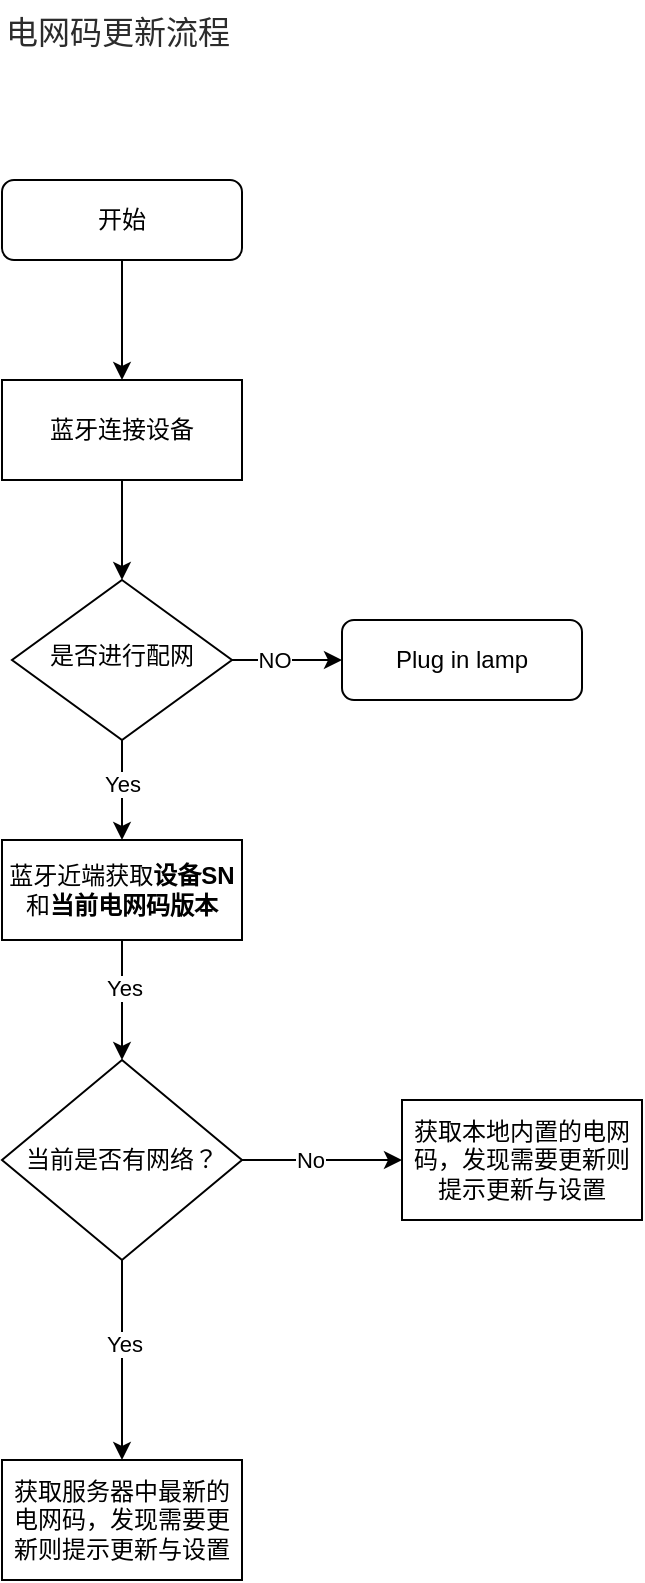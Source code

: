 <mxfile version="22.1.18" type="github">
  <diagram id="C5RBs43oDa-KdzZeNtuy" name="Page-1">
    <mxGraphModel dx="330" dy="174" grid="1" gridSize="10" guides="1" tooltips="1" connect="1" arrows="1" fold="1" page="1" pageScale="1" pageWidth="827" pageHeight="1169" math="0" shadow="0">
      <root>
        <mxCell id="WIyWlLk6GJQsqaUBKTNV-0" />
        <mxCell id="WIyWlLk6GJQsqaUBKTNV-1" parent="WIyWlLk6GJQsqaUBKTNV-0" />
        <mxCell id="jdQJQ-9tftgQsSmui5Pj-9" style="edgeStyle=orthogonalEdgeStyle;rounded=0;orthogonalLoop=1;jettySize=auto;html=1;entryX=0.5;entryY=0;entryDx=0;entryDy=0;" edge="1" parent="WIyWlLk6GJQsqaUBKTNV-1" source="WIyWlLk6GJQsqaUBKTNV-3" target="jdQJQ-9tftgQsSmui5Pj-5">
          <mxGeometry relative="1" as="geometry" />
        </mxCell>
        <mxCell id="WIyWlLk6GJQsqaUBKTNV-3" value="开始" style="rounded=1;whiteSpace=wrap;html=1;fontSize=12;glass=0;strokeWidth=1;shadow=0;" parent="WIyWlLk6GJQsqaUBKTNV-1" vertex="1">
          <mxGeometry x="220" y="170" width="120" height="40" as="geometry" />
        </mxCell>
        <mxCell id="jdQJQ-9tftgQsSmui5Pj-17" style="edgeStyle=orthogonalEdgeStyle;rounded=0;orthogonalLoop=1;jettySize=auto;html=1;entryX=0.5;entryY=0;entryDx=0;entryDy=0;" edge="1" parent="WIyWlLk6GJQsqaUBKTNV-1" source="WIyWlLk6GJQsqaUBKTNV-6" target="jdQJQ-9tftgQsSmui5Pj-10">
          <mxGeometry relative="1" as="geometry" />
        </mxCell>
        <mxCell id="jdQJQ-9tftgQsSmui5Pj-18" value="Yes" style="edgeLabel;html=1;align=center;verticalAlign=middle;resizable=0;points=[];" vertex="1" connectable="0" parent="jdQJQ-9tftgQsSmui5Pj-17">
          <mxGeometry x="-0.128" relative="1" as="geometry">
            <mxPoint as="offset" />
          </mxGeometry>
        </mxCell>
        <mxCell id="jdQJQ-9tftgQsSmui5Pj-19" style="edgeStyle=orthogonalEdgeStyle;rounded=0;orthogonalLoop=1;jettySize=auto;html=1;exitX=1;exitY=0.5;exitDx=0;exitDy=0;entryX=0;entryY=0.5;entryDx=0;entryDy=0;" edge="1" parent="WIyWlLk6GJQsqaUBKTNV-1" source="WIyWlLk6GJQsqaUBKTNV-6" target="WIyWlLk6GJQsqaUBKTNV-7">
          <mxGeometry relative="1" as="geometry" />
        </mxCell>
        <mxCell id="jdQJQ-9tftgQsSmui5Pj-20" value="NO" style="edgeLabel;html=1;align=center;verticalAlign=middle;resizable=0;points=[];" vertex="1" connectable="0" parent="jdQJQ-9tftgQsSmui5Pj-19">
          <mxGeometry x="-0.23" relative="1" as="geometry">
            <mxPoint as="offset" />
          </mxGeometry>
        </mxCell>
        <mxCell id="WIyWlLk6GJQsqaUBKTNV-6" value="是否进行配网" style="rhombus;whiteSpace=wrap;html=1;shadow=0;fontFamily=Helvetica;fontSize=12;align=center;strokeWidth=1;spacing=6;spacingTop=-4;" parent="WIyWlLk6GJQsqaUBKTNV-1" vertex="1">
          <mxGeometry x="225" y="370" width="110" height="80" as="geometry" />
        </mxCell>
        <mxCell id="WIyWlLk6GJQsqaUBKTNV-7" value="Plug in lamp" style="rounded=1;whiteSpace=wrap;html=1;fontSize=12;glass=0;strokeWidth=1;shadow=0;" parent="WIyWlLk6GJQsqaUBKTNV-1" vertex="1">
          <mxGeometry x="390" y="390" width="120" height="40" as="geometry" />
        </mxCell>
        <mxCell id="jdQJQ-9tftgQsSmui5Pj-0" value="&lt;span style=&quot;color: rgb(44, 44, 44); font-family: &amp;quot;zh quote&amp;quot;, -apple-system, BlinkMacSystemFont, &amp;quot;PingFang SC&amp;quot;, &amp;quot;Noto Sans&amp;quot;, &amp;quot;Noto Sans CJK SC&amp;quot;, &amp;quot;Microsoft YaHei UI&amp;quot;, &amp;quot;Microsoft YaHei&amp;quot;, &amp;quot;WenQuanYi Micro Hei&amp;quot;, sans-serif, &amp;quot;Segoe UI&amp;quot;, Roboto, &amp;quot;Helvetica Neue&amp;quot;, Arial, &amp;quot;Apple Color Emoji&amp;quot;, &amp;quot;Segoe UI Emoji&amp;quot;, &amp;quot;Segoe UI Symbol&amp;quot;, &amp;quot;Noto Color Emoji&amp;quot;; font-size: 16px; font-style: normal; font-variant-ligatures: none; font-variant-caps: normal; font-weight: 400; letter-spacing: normal; orphans: 2; text-align: left; text-indent: 0px; text-transform: none; widows: 2; word-spacing: 0px; -webkit-text-stroke-width: 0px; caret-color: rgb(0, 0, 0); background-color: rgb(255, 255, 255); text-decoration-thickness: initial; text-decoration-style: initial; text-decoration-color: initial; float: none; display: inline !important;&quot;&gt;电网码更新流程&lt;/span&gt;" style="text;whiteSpace=wrap;html=1;" vertex="1" parent="WIyWlLk6GJQsqaUBKTNV-1">
          <mxGeometry x="220" y="80" width="150" height="40" as="geometry" />
        </mxCell>
        <mxCell id="jdQJQ-9tftgQsSmui5Pj-8" style="edgeStyle=orthogonalEdgeStyle;rounded=0;orthogonalLoop=1;jettySize=auto;html=1;entryX=0.5;entryY=0;entryDx=0;entryDy=0;" edge="1" parent="WIyWlLk6GJQsqaUBKTNV-1" source="jdQJQ-9tftgQsSmui5Pj-5" target="WIyWlLk6GJQsqaUBKTNV-6">
          <mxGeometry relative="1" as="geometry" />
        </mxCell>
        <mxCell id="jdQJQ-9tftgQsSmui5Pj-5" value="蓝牙连接设备" style="rounded=0;whiteSpace=wrap;html=1;" vertex="1" parent="WIyWlLk6GJQsqaUBKTNV-1">
          <mxGeometry x="220" y="270" width="120" height="50" as="geometry" />
        </mxCell>
        <mxCell id="jdQJQ-9tftgQsSmui5Pj-13" value="" style="edgeStyle=orthogonalEdgeStyle;rounded=0;orthogonalLoop=1;jettySize=auto;html=1;" edge="1" parent="WIyWlLk6GJQsqaUBKTNV-1" source="jdQJQ-9tftgQsSmui5Pj-10" target="jdQJQ-9tftgQsSmui5Pj-12">
          <mxGeometry relative="1" as="geometry" />
        </mxCell>
        <mxCell id="jdQJQ-9tftgQsSmui5Pj-14" value="Yes" style="edgeLabel;html=1;align=center;verticalAlign=middle;resizable=0;points=[];" vertex="1" connectable="0" parent="jdQJQ-9tftgQsSmui5Pj-13">
          <mxGeometry x="-0.193" y="1" relative="1" as="geometry">
            <mxPoint as="offset" />
          </mxGeometry>
        </mxCell>
        <mxCell id="jdQJQ-9tftgQsSmui5Pj-10" value="蓝牙近端获取&lt;b&gt;设备SN&lt;/b&gt;和&lt;b&gt;当前电网码版本&lt;/b&gt;" style="rounded=0;whiteSpace=wrap;html=1;" vertex="1" parent="WIyWlLk6GJQsqaUBKTNV-1">
          <mxGeometry x="220" y="500" width="120" height="50" as="geometry" />
        </mxCell>
        <mxCell id="jdQJQ-9tftgQsSmui5Pj-22" value="" style="edgeStyle=orthogonalEdgeStyle;rounded=0;orthogonalLoop=1;jettySize=auto;html=1;" edge="1" parent="WIyWlLk6GJQsqaUBKTNV-1" source="jdQJQ-9tftgQsSmui5Pj-12" target="jdQJQ-9tftgQsSmui5Pj-21">
          <mxGeometry relative="1" as="geometry" />
        </mxCell>
        <mxCell id="jdQJQ-9tftgQsSmui5Pj-23" value="Yes" style="edgeLabel;html=1;align=center;verticalAlign=middle;resizable=0;points=[];" vertex="1" connectable="0" parent="jdQJQ-9tftgQsSmui5Pj-22">
          <mxGeometry x="-0.187" y="1" relative="1" as="geometry">
            <mxPoint y="1" as="offset" />
          </mxGeometry>
        </mxCell>
        <mxCell id="jdQJQ-9tftgQsSmui5Pj-25" value="" style="edgeStyle=orthogonalEdgeStyle;rounded=0;orthogonalLoop=1;jettySize=auto;html=1;" edge="1" parent="WIyWlLk6GJQsqaUBKTNV-1" source="jdQJQ-9tftgQsSmui5Pj-12" target="jdQJQ-9tftgQsSmui5Pj-24">
          <mxGeometry relative="1" as="geometry" />
        </mxCell>
        <mxCell id="jdQJQ-9tftgQsSmui5Pj-26" value="No" style="edgeLabel;html=1;align=center;verticalAlign=middle;resizable=0;points=[];" vertex="1" connectable="0" parent="jdQJQ-9tftgQsSmui5Pj-25">
          <mxGeometry x="-0.15" relative="1" as="geometry">
            <mxPoint as="offset" />
          </mxGeometry>
        </mxCell>
        <mxCell id="jdQJQ-9tftgQsSmui5Pj-12" value="当前是否有网络？" style="rhombus;whiteSpace=wrap;html=1;rounded=0;" vertex="1" parent="WIyWlLk6GJQsqaUBKTNV-1">
          <mxGeometry x="220" y="610" width="120" height="100" as="geometry" />
        </mxCell>
        <mxCell id="jdQJQ-9tftgQsSmui5Pj-21" value="获取服务器中最新的电网码，发现需要更新则提示更新与设置" style="whiteSpace=wrap;html=1;rounded=0;" vertex="1" parent="WIyWlLk6GJQsqaUBKTNV-1">
          <mxGeometry x="220" y="810" width="120" height="60" as="geometry" />
        </mxCell>
        <mxCell id="jdQJQ-9tftgQsSmui5Pj-24" value="获取本地内置的电网码，发现需要更新则提示更新与设置" style="whiteSpace=wrap;html=1;rounded=0;" vertex="1" parent="WIyWlLk6GJQsqaUBKTNV-1">
          <mxGeometry x="420" y="630" width="120" height="60" as="geometry" />
        </mxCell>
      </root>
    </mxGraphModel>
  </diagram>
</mxfile>
